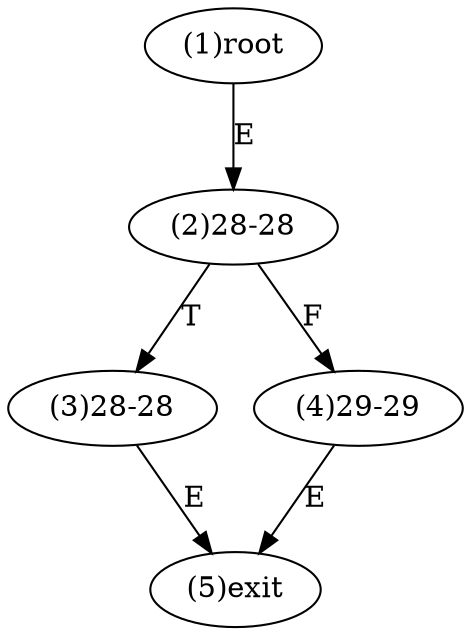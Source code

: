 digraph "" { 
1[ label="(1)root"];
2[ label="(2)28-28"];
3[ label="(3)28-28"];
4[ label="(4)29-29"];
5[ label="(5)exit"];
1->2[ label="E"];
2->4[ label="F"];
2->3[ label="T"];
3->5[ label="E"];
4->5[ label="E"];
}